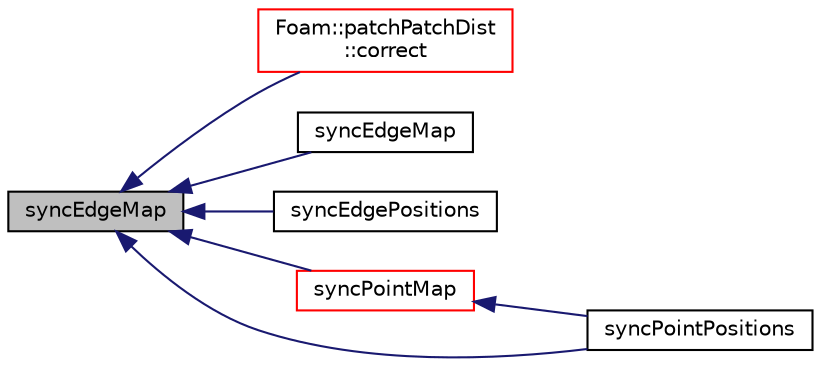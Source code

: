 digraph "syncEdgeMap"
{
  bgcolor="transparent";
  edge [fontname="Helvetica",fontsize="10",labelfontname="Helvetica",labelfontsize="10"];
  node [fontname="Helvetica",fontsize="10",shape=record];
  rankdir="LR";
  Node1 [label="syncEdgeMap",height=0.2,width=0.4,color="black", fillcolor="grey75", style="filled", fontcolor="black"];
  Node1 -> Node2 [dir="back",color="midnightblue",fontsize="10",style="solid",fontname="Helvetica"];
  Node2 [label="Foam::patchPatchDist\l::correct",height=0.2,width=0.4,color="red",URL="$a01851.html#a3ae44b28050c3aa494c1d8e18cf618c1",tooltip="Correct for mesh geom/topo changes. "];
  Node1 -> Node3 [dir="back",color="midnightblue",fontsize="10",style="solid",fontname="Helvetica"];
  Node3 [label="syncEdgeMap",height=0.2,width=0.4,color="black",URL="$a02634.html#a27a93f870345af890abb0672c211901f",tooltip="Synchronize values on selected edges. Edges are represented. "];
  Node1 -> Node4 [dir="back",color="midnightblue",fontsize="10",style="solid",fontname="Helvetica"];
  Node4 [label="syncEdgePositions",height=0.2,width=0.4,color="black",URL="$a02634.html#a0855467e61ed50e1853e9d586d9c2fc9",tooltip="Synchronize locations on selected edges. "];
  Node1 -> Node5 [dir="back",color="midnightblue",fontsize="10",style="solid",fontname="Helvetica"];
  Node5 [label="syncPointMap",height=0.2,width=0.4,color="red",URL="$a02634.html#a08bdf5c6403dd4367d1714c3d5b4145d",tooltip="Synchronize values on selected points. "];
  Node5 -> Node6 [dir="back",color="midnightblue",fontsize="10",style="solid",fontname="Helvetica"];
  Node6 [label="syncPointPositions",height=0.2,width=0.4,color="black",URL="$a02634.html#a8a17550a9af72c7dbcbbd336452c1665",tooltip="Synchronize locations on selected points. "];
  Node1 -> Node6 [dir="back",color="midnightblue",fontsize="10",style="solid",fontname="Helvetica"];
}

